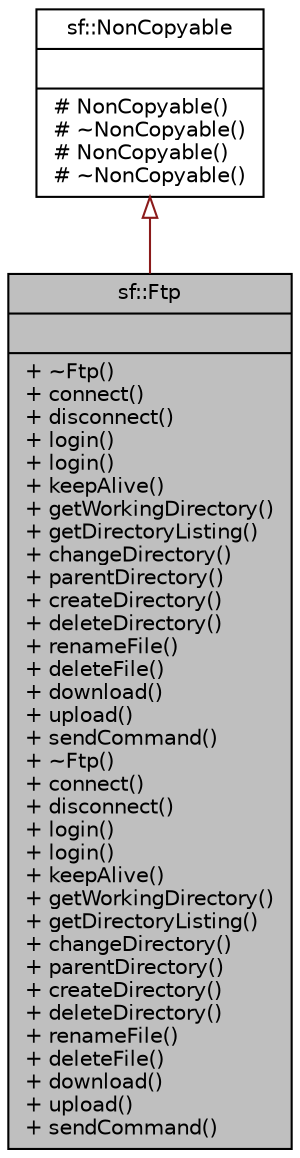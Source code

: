 digraph "sf::Ftp"
{
 // LATEX_PDF_SIZE
  edge [fontname="Helvetica",fontsize="10",labelfontname="Helvetica",labelfontsize="10"];
  node [fontname="Helvetica",fontsize="10",shape=record];
  Node1 [label="{sf::Ftp\n||+ ~Ftp()\l+ connect()\l+ disconnect()\l+ login()\l+ login()\l+ keepAlive()\l+ getWorkingDirectory()\l+ getDirectoryListing()\l+ changeDirectory()\l+ parentDirectory()\l+ createDirectory()\l+ deleteDirectory()\l+ renameFile()\l+ deleteFile()\l+ download()\l+ upload()\l+ sendCommand()\l+ ~Ftp()\l+ connect()\l+ disconnect()\l+ login()\l+ login()\l+ keepAlive()\l+ getWorkingDirectory()\l+ getDirectoryListing()\l+ changeDirectory()\l+ parentDirectory()\l+ createDirectory()\l+ deleteDirectory()\l+ renameFile()\l+ deleteFile()\l+ download()\l+ upload()\l+ sendCommand()\l}",height=0.2,width=0.4,color="black", fillcolor="grey75", style="filled", fontcolor="black",tooltip="A FTP client."];
  Node2 -> Node1 [dir="back",color="firebrick4",fontsize="10",style="solid",arrowtail="onormal",fontname="Helvetica"];
  Node2 [label="{sf::NonCopyable\n||# NonCopyable()\l# ~NonCopyable()\l# NonCopyable()\l# ~NonCopyable()\l}",height=0.2,width=0.4,color="black", fillcolor="white", style="filled",URL="$classsf_1_1NonCopyable.html",tooltip="Utility class that makes any derived class non-copyable."];
}
